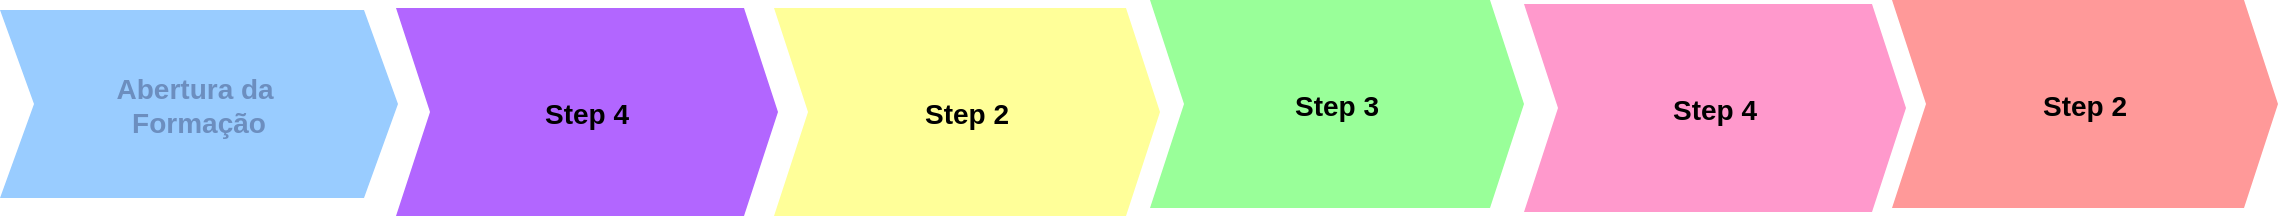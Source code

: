 <mxfile border="50" scale="3" compressed="false" locked="false" version="26.1.1">
  <diagram name="Blank" id="YmL12bMKpDGza6XwsDPr">
    <mxGraphModel dx="1114" dy="592" grid="0" gridSize="10" guides="1" tooltips="1" connect="1" arrows="1" fold="1" page="1" pageScale="1" pageWidth="827" pageHeight="1169" background="none" math="1" shadow="0">
      <root>
        <mxCell id="X5NqExCQtvZxIxQ7pmgY-0" />
        <mxCell id="1" parent="X5NqExCQtvZxIxQ7pmgY-0" />
        <mxCell id="NjAqU9Y5rHBkyYTPuW-a-2" value="Abertura da &#xa;Formação" style="shape=step;perimeter=stepPerimeter;strokeColor=none;fontFamily=Helvetica;fontSize=14;fontColor=#6C8EBF;fillColor=#99CCFF;fixedSize=1;size=17;fontStyle=1;strokeWidth=2;spacingTop=0;points=[];" parent="1" vertex="1">
          <mxGeometry x="187" y="131" width="199" height="94" as="geometry" />
        </mxCell>
        <mxCell id="NjAqU9Y5rHBkyYTPuW-a-3" value="Step 2" style="shape=step;perimeter=stepPerimeter;strokeColor=none;fontFamily=Helvetica;fontSize=14;fillColor=#FFFF99;fixedSize=1;size=17;fontStyle=1;strokeWidth=2;spacingTop=0;points=[];" parent="1" vertex="1">
          <mxGeometry x="574" y="130" width="193" height="104" as="geometry" />
        </mxCell>
        <mxCell id="NjAqU9Y5rHBkyYTPuW-a-5" value="Step 4" style="shape=step;perimeter=stepPerimeter;strokeColor=none;fontFamily=Helvetica;fontSize=14;fillColor=#B266FF;fixedSize=1;size=17;fontStyle=1;strokeWidth=2;spacingTop=0;points=[];" parent="1" vertex="1">
          <mxGeometry x="385" y="130" width="191" height="104" as="geometry" />
        </mxCell>
        <mxCell id="5kf5XrtwTiKyo_8FPi4g-1" value="Step 2" style="shape=step;perimeter=stepPerimeter;strokeColor=none;fontFamily=Helvetica;fontSize=14;fillColor=#FF9999;fixedSize=1;size=17;fontStyle=1;strokeWidth=2;spacingTop=0;points=[];" vertex="1" parent="1">
          <mxGeometry x="1133" y="126" width="193" height="104" as="geometry" />
        </mxCell>
        <mxCell id="5kf5XrtwTiKyo_8FPi4g-2" value="Step 3" style="shape=step;perimeter=stepPerimeter;strokeColor=none;fontFamily=Helvetica;fontSize=14;fillColor=#99FF99;fixedSize=1;size=17;fontStyle=1;strokeWidth=2;spacingTop=0;points=[];" vertex="1" parent="1">
          <mxGeometry x="762" y="126" width="187" height="104" as="geometry" />
        </mxCell>
        <mxCell id="5kf5XrtwTiKyo_8FPi4g-3" value="Step 4" style="shape=step;perimeter=stepPerimeter;strokeColor=none;fontFamily=Helvetica;fontSize=14;fillColor=#FF99CC;fixedSize=1;size=17;fontStyle=1;strokeWidth=2;spacingTop=0;points=[];" vertex="1" parent="1">
          <mxGeometry x="949" y="128" width="191" height="104" as="geometry" />
        </mxCell>
      </root>
    </mxGraphModel>
  </diagram>
</mxfile>
